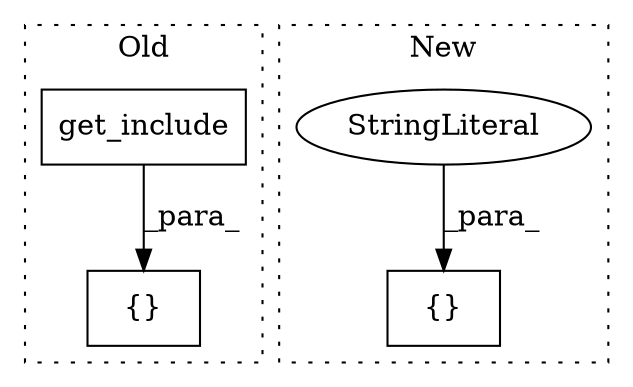 digraph G {
subgraph cluster0 {
1 [label="get_include" a="32" s="2631" l="13" shape="box"];
3 [label="{}" a="4" s="2624,2644" l="1,1" shape="box"];
label = "Old";
style="dotted";
}
subgraph cluster1 {
2 [label="{}" a="4" s="3659,3673" l="1,1" shape="box"];
4 [label="StringLiteral" a="45" s="3667" l="6" shape="ellipse"];
label = "New";
style="dotted";
}
1 -> 3 [label="_para_"];
4 -> 2 [label="_para_"];
}